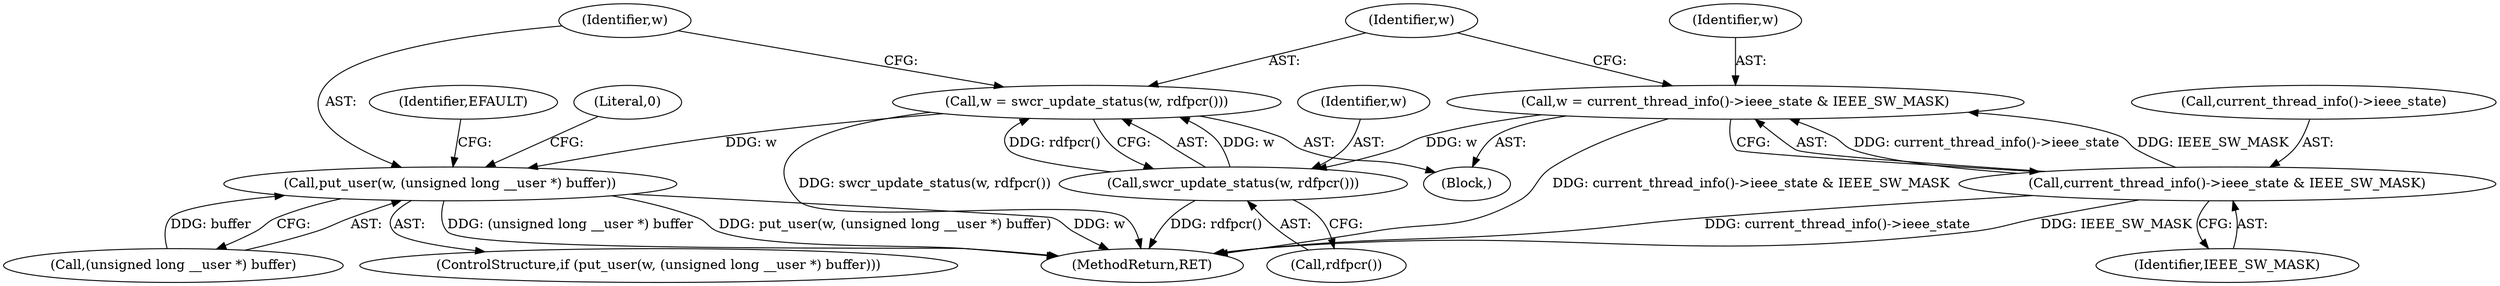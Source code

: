 digraph "0_linux_21c5977a836e399fc710ff2c5367845ed5c2527f_2@API" {
"1000129" [label="(Call,w = swcr_update_status(w, rdfpcr()))"];
"1000131" [label="(Call,swcr_update_status(w, rdfpcr()))"];
"1000122" [label="(Call,w = current_thread_info()->ieee_state & IEEE_SW_MASK)"];
"1000124" [label="(Call,current_thread_info()->ieee_state & IEEE_SW_MASK)"];
"1000135" [label="(Call,put_user(w, (unsigned long __user *) buffer))"];
"1000124" [label="(Call,current_thread_info()->ieee_state & IEEE_SW_MASK)"];
"1000129" [label="(Call,w = swcr_update_status(w, rdfpcr()))"];
"1000133" [label="(Call,rdfpcr())"];
"1000134" [label="(ControlStructure,if (put_user(w, (unsigned long __user *) buffer)))"];
"1000131" [label="(Call,swcr_update_status(w, rdfpcr()))"];
"1000132" [label="(Identifier,w)"];
"1000125" [label="(Call,current_thread_info()->ieee_state)"];
"1000128" [label="(Identifier,IEEE_SW_MASK)"];
"1000135" [label="(Call,put_user(w, (unsigned long __user *) buffer))"];
"1000120" [label="(Block,)"];
"1000137" [label="(Call,(unsigned long __user *) buffer)"];
"1000122" [label="(Call,w = current_thread_info()->ieee_state & IEEE_SW_MASK)"];
"1000142" [label="(Identifier,EFAULT)"];
"1000136" [label="(Identifier,w)"];
"1000239" [label="(MethodReturn,RET)"];
"1000123" [label="(Identifier,w)"];
"1000130" [label="(Identifier,w)"];
"1000144" [label="(Literal,0)"];
"1000129" -> "1000120"  [label="AST: "];
"1000129" -> "1000131"  [label="CFG: "];
"1000130" -> "1000129"  [label="AST: "];
"1000131" -> "1000129"  [label="AST: "];
"1000136" -> "1000129"  [label="CFG: "];
"1000129" -> "1000239"  [label="DDG: swcr_update_status(w, rdfpcr())"];
"1000131" -> "1000129"  [label="DDG: w"];
"1000131" -> "1000129"  [label="DDG: rdfpcr()"];
"1000129" -> "1000135"  [label="DDG: w"];
"1000131" -> "1000133"  [label="CFG: "];
"1000132" -> "1000131"  [label="AST: "];
"1000133" -> "1000131"  [label="AST: "];
"1000131" -> "1000239"  [label="DDG: rdfpcr()"];
"1000122" -> "1000131"  [label="DDG: w"];
"1000122" -> "1000120"  [label="AST: "];
"1000122" -> "1000124"  [label="CFG: "];
"1000123" -> "1000122"  [label="AST: "];
"1000124" -> "1000122"  [label="AST: "];
"1000130" -> "1000122"  [label="CFG: "];
"1000122" -> "1000239"  [label="DDG: current_thread_info()->ieee_state & IEEE_SW_MASK"];
"1000124" -> "1000122"  [label="DDG: current_thread_info()->ieee_state"];
"1000124" -> "1000122"  [label="DDG: IEEE_SW_MASK"];
"1000124" -> "1000128"  [label="CFG: "];
"1000125" -> "1000124"  [label="AST: "];
"1000128" -> "1000124"  [label="AST: "];
"1000124" -> "1000239"  [label="DDG: current_thread_info()->ieee_state"];
"1000124" -> "1000239"  [label="DDG: IEEE_SW_MASK"];
"1000135" -> "1000134"  [label="AST: "];
"1000135" -> "1000137"  [label="CFG: "];
"1000136" -> "1000135"  [label="AST: "];
"1000137" -> "1000135"  [label="AST: "];
"1000142" -> "1000135"  [label="CFG: "];
"1000144" -> "1000135"  [label="CFG: "];
"1000135" -> "1000239"  [label="DDG: put_user(w, (unsigned long __user *) buffer)"];
"1000135" -> "1000239"  [label="DDG: w"];
"1000135" -> "1000239"  [label="DDG: (unsigned long __user *) buffer"];
"1000137" -> "1000135"  [label="DDG: buffer"];
}
